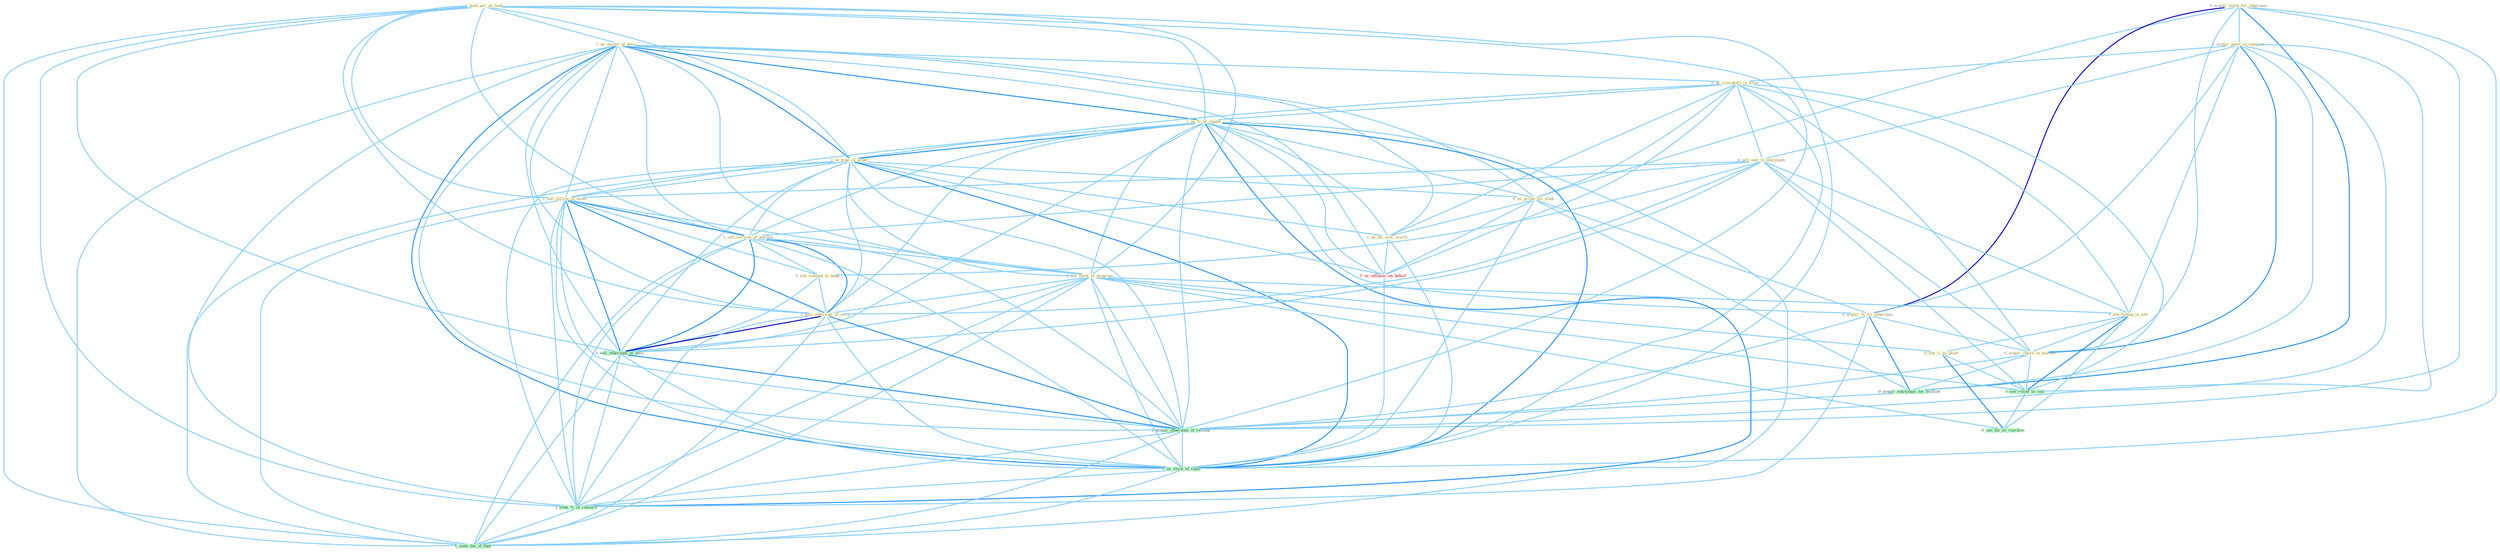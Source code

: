 Graph G{ 
    node
    [shape=polygon,style=filled,width=.5,height=.06,color="#BDFCC9",fixedsize=true,fontsize=4,
    fontcolor="#2f4f4f"];
    {node
    [color="#ffffe0", fontcolor="#8b7d6b"] "1_hold_acr_of_land " "0_acquir_stock_for_othernum " "1_us_assort_of_devic " "1_acquir_posit_in_compani " "0_us_crocidolit_in_filter " "1_us_%_of_capabl " "1_us_type_of_order " "0_sell_unit_in_entitynam " "1_sell_billion_of_asset " "1_sell_version_of_machin " "0_us_probe_for_studi " "0_acquir_%_for_othernum " "1_see_flock_of_program " "1_us_all_over_world " "0_see_footag_in_edit " "0_acquir_share_in_market " "0_see_it_as_plant " "0_sell_comput_to_bank " "1_sell_othernum_of_strip "}
{node [color="#fff0f5", fontcolor="#b22222"] "0_us_influenc_on_behalf "}
edge [color="#B0E2FF"];

	"1_hold_acr_of_land " -- "1_us_assort_of_devic " [w="1", color="#87cefa" ];
	"1_hold_acr_of_land " -- "1_us_%_of_capabl " [w="1", color="#87cefa" ];
	"1_hold_acr_of_land " -- "1_us_type_of_order " [w="1", color="#87cefa" ];
	"1_hold_acr_of_land " -- "1_sell_billion_of_asset " [w="1", color="#87cefa" ];
	"1_hold_acr_of_land " -- "1_sell_version_of_machin " [w="1", color="#87cefa" ];
	"1_hold_acr_of_land " -- "1_see_flock_of_program " [w="1", color="#87cefa" ];
	"1_hold_acr_of_land " -- "1_sell_othernum_of_strip " [w="1", color="#87cefa" ];
	"1_hold_acr_of_land " -- "1_sell_othernum_of_offic " [w="1", color="#87cefa" ];
	"1_hold_acr_of_land " -- "1_acquir_othernum_of_restaur " [w="1", color="#87cefa" ];
	"1_hold_acr_of_land " -- "1_us_stock_of_capit " [w="1", color="#87cefa" ];
	"1_hold_acr_of_land " -- "1_seek_%_of_concern " [w="1", color="#87cefa" ];
	"1_hold_acr_of_land " -- "1_seen_the_of_that " [w="1", color="#87cefa" ];
	"0_acquir_stock_for_othernum " -- "1_acquir_posit_in_compani " [w="1", color="#87cefa" ];
	"0_acquir_stock_for_othernum " -- "0_us_probe_for_studi " [w="1", color="#87cefa" ];
	"0_acquir_stock_for_othernum " -- "0_acquir_%_for_othernum " [w="3", color="#0000cd" , len=0.6];
	"0_acquir_stock_for_othernum " -- "0_acquir_share_in_market " [w="1", color="#87cefa" ];
	"0_acquir_stock_for_othernum " -- "0_acquir_entitynam_for_million " [w="2", color="#1e90ff" , len=0.8];
	"0_acquir_stock_for_othernum " -- "1_acquir_othernum_of_restaur " [w="1", color="#87cefa" ];
	"0_acquir_stock_for_othernum " -- "1_us_stock_of_capit " [w="1", color="#87cefa" ];
	"1_us_assort_of_devic " -- "0_us_crocidolit_in_filter " [w="1", color="#87cefa" ];
	"1_us_assort_of_devic " -- "1_us_%_of_capabl " [w="2", color="#1e90ff" , len=0.8];
	"1_us_assort_of_devic " -- "1_us_type_of_order " [w="2", color="#1e90ff" , len=0.8];
	"1_us_assort_of_devic " -- "1_sell_billion_of_asset " [w="1", color="#87cefa" ];
	"1_us_assort_of_devic " -- "1_sell_version_of_machin " [w="1", color="#87cefa" ];
	"1_us_assort_of_devic " -- "0_us_probe_for_studi " [w="1", color="#87cefa" ];
	"1_us_assort_of_devic " -- "1_see_flock_of_program " [w="1", color="#87cefa" ];
	"1_us_assort_of_devic " -- "1_us_all_over_world " [w="1", color="#87cefa" ];
	"1_us_assort_of_devic " -- "1_sell_othernum_of_strip " [w="1", color="#87cefa" ];
	"1_us_assort_of_devic " -- "1_sell_othernum_of_offic " [w="1", color="#87cefa" ];
	"1_us_assort_of_devic " -- "0_us_influenc_on_behalf " [w="1", color="#87cefa" ];
	"1_us_assort_of_devic " -- "1_acquir_othernum_of_restaur " [w="1", color="#87cefa" ];
	"1_us_assort_of_devic " -- "1_us_stock_of_capit " [w="2", color="#1e90ff" , len=0.8];
	"1_us_assort_of_devic " -- "1_seek_%_of_concern " [w="1", color="#87cefa" ];
	"1_us_assort_of_devic " -- "1_seen_the_of_that " [w="1", color="#87cefa" ];
	"1_acquir_posit_in_compani " -- "0_us_crocidolit_in_filter " [w="1", color="#87cefa" ];
	"1_acquir_posit_in_compani " -- "0_sell_unit_in_entitynam " [w="1", color="#87cefa" ];
	"1_acquir_posit_in_compani " -- "0_acquir_%_for_othernum " [w="1", color="#87cefa" ];
	"1_acquir_posit_in_compani " -- "0_see_footag_in_edit " [w="1", color="#87cefa" ];
	"1_acquir_posit_in_compani " -- "0_acquir_share_in_market " [w="2", color="#1e90ff" , len=0.8];
	"1_acquir_posit_in_compani " -- "0_acquir_entitynam_for_million " [w="1", color="#87cefa" ];
	"1_acquir_posit_in_compani " -- "0_see_relief_in_cost " [w="1", color="#87cefa" ];
	"1_acquir_posit_in_compani " -- "1_acquir_othernum_of_restaur " [w="1", color="#87cefa" ];
	"0_us_crocidolit_in_filter " -- "1_us_%_of_capabl " [w="1", color="#87cefa" ];
	"0_us_crocidolit_in_filter " -- "1_us_type_of_order " [w="1", color="#87cefa" ];
	"0_us_crocidolit_in_filter " -- "0_sell_unit_in_entitynam " [w="1", color="#87cefa" ];
	"0_us_crocidolit_in_filter " -- "0_us_probe_for_studi " [w="1", color="#87cefa" ];
	"0_us_crocidolit_in_filter " -- "1_us_all_over_world " [w="1", color="#87cefa" ];
	"0_us_crocidolit_in_filter " -- "0_see_footag_in_edit " [w="1", color="#87cefa" ];
	"0_us_crocidolit_in_filter " -- "0_acquir_share_in_market " [w="1", color="#87cefa" ];
	"0_us_crocidolit_in_filter " -- "0_us_influenc_on_behalf " [w="1", color="#87cefa" ];
	"0_us_crocidolit_in_filter " -- "0_see_relief_in_cost " [w="1", color="#87cefa" ];
	"0_us_crocidolit_in_filter " -- "1_us_stock_of_capit " [w="1", color="#87cefa" ];
	"1_us_%_of_capabl " -- "1_us_type_of_order " [w="2", color="#1e90ff" , len=0.8];
	"1_us_%_of_capabl " -- "1_sell_billion_of_asset " [w="1", color="#87cefa" ];
	"1_us_%_of_capabl " -- "1_sell_version_of_machin " [w="1", color="#87cefa" ];
	"1_us_%_of_capabl " -- "0_us_probe_for_studi " [w="1", color="#87cefa" ];
	"1_us_%_of_capabl " -- "0_acquir_%_for_othernum " [w="1", color="#87cefa" ];
	"1_us_%_of_capabl " -- "1_see_flock_of_program " [w="1", color="#87cefa" ];
	"1_us_%_of_capabl " -- "1_us_all_over_world " [w="1", color="#87cefa" ];
	"1_us_%_of_capabl " -- "1_sell_othernum_of_strip " [w="1", color="#87cefa" ];
	"1_us_%_of_capabl " -- "1_sell_othernum_of_offic " [w="1", color="#87cefa" ];
	"1_us_%_of_capabl " -- "0_us_influenc_on_behalf " [w="1", color="#87cefa" ];
	"1_us_%_of_capabl " -- "1_acquir_othernum_of_restaur " [w="1", color="#87cefa" ];
	"1_us_%_of_capabl " -- "1_us_stock_of_capit " [w="2", color="#1e90ff" , len=0.8];
	"1_us_%_of_capabl " -- "1_seek_%_of_concern " [w="2", color="#1e90ff" , len=0.8];
	"1_us_%_of_capabl " -- "1_seen_the_of_that " [w="1", color="#87cefa" ];
	"1_us_type_of_order " -- "1_sell_billion_of_asset " [w="1", color="#87cefa" ];
	"1_us_type_of_order " -- "1_sell_version_of_machin " [w="1", color="#87cefa" ];
	"1_us_type_of_order " -- "0_us_probe_for_studi " [w="1", color="#87cefa" ];
	"1_us_type_of_order " -- "1_see_flock_of_program " [w="1", color="#87cefa" ];
	"1_us_type_of_order " -- "1_us_all_over_world " [w="1", color="#87cefa" ];
	"1_us_type_of_order " -- "1_sell_othernum_of_strip " [w="1", color="#87cefa" ];
	"1_us_type_of_order " -- "1_sell_othernum_of_offic " [w="1", color="#87cefa" ];
	"1_us_type_of_order " -- "0_us_influenc_on_behalf " [w="1", color="#87cefa" ];
	"1_us_type_of_order " -- "1_acquir_othernum_of_restaur " [w="1", color="#87cefa" ];
	"1_us_type_of_order " -- "1_us_stock_of_capit " [w="2", color="#1e90ff" , len=0.8];
	"1_us_type_of_order " -- "1_seek_%_of_concern " [w="1", color="#87cefa" ];
	"1_us_type_of_order " -- "1_seen_the_of_that " [w="1", color="#87cefa" ];
	"0_sell_unit_in_entitynam " -- "1_sell_billion_of_asset " [w="1", color="#87cefa" ];
	"0_sell_unit_in_entitynam " -- "1_sell_version_of_machin " [w="1", color="#87cefa" ];
	"0_sell_unit_in_entitynam " -- "0_see_footag_in_edit " [w="1", color="#87cefa" ];
	"0_sell_unit_in_entitynam " -- "0_acquir_share_in_market " [w="1", color="#87cefa" ];
	"0_sell_unit_in_entitynam " -- "0_sell_comput_to_bank " [w="1", color="#87cefa" ];
	"0_sell_unit_in_entitynam " -- "1_sell_othernum_of_strip " [w="1", color="#87cefa" ];
	"0_sell_unit_in_entitynam " -- "1_sell_othernum_of_offic " [w="1", color="#87cefa" ];
	"0_sell_unit_in_entitynam " -- "0_see_relief_in_cost " [w="1", color="#87cefa" ];
	"1_sell_billion_of_asset " -- "1_sell_version_of_machin " [w="2", color="#1e90ff" , len=0.8];
	"1_sell_billion_of_asset " -- "1_see_flock_of_program " [w="1", color="#87cefa" ];
	"1_sell_billion_of_asset " -- "0_sell_comput_to_bank " [w="1", color="#87cefa" ];
	"1_sell_billion_of_asset " -- "1_sell_othernum_of_strip " [w="2", color="#1e90ff" , len=0.8];
	"1_sell_billion_of_asset " -- "1_sell_othernum_of_offic " [w="2", color="#1e90ff" , len=0.8];
	"1_sell_billion_of_asset " -- "1_acquir_othernum_of_restaur " [w="1", color="#87cefa" ];
	"1_sell_billion_of_asset " -- "1_us_stock_of_capit " [w="1", color="#87cefa" ];
	"1_sell_billion_of_asset " -- "1_seek_%_of_concern " [w="1", color="#87cefa" ];
	"1_sell_billion_of_asset " -- "1_seen_the_of_that " [w="1", color="#87cefa" ];
	"1_sell_version_of_machin " -- "1_see_flock_of_program " [w="1", color="#87cefa" ];
	"1_sell_version_of_machin " -- "0_sell_comput_to_bank " [w="1", color="#87cefa" ];
	"1_sell_version_of_machin " -- "1_sell_othernum_of_strip " [w="2", color="#1e90ff" , len=0.8];
	"1_sell_version_of_machin " -- "1_sell_othernum_of_offic " [w="2", color="#1e90ff" , len=0.8];
	"1_sell_version_of_machin " -- "1_acquir_othernum_of_restaur " [w="1", color="#87cefa" ];
	"1_sell_version_of_machin " -- "1_us_stock_of_capit " [w="1", color="#87cefa" ];
	"1_sell_version_of_machin " -- "1_seek_%_of_concern " [w="1", color="#87cefa" ];
	"1_sell_version_of_machin " -- "1_seen_the_of_that " [w="1", color="#87cefa" ];
	"0_us_probe_for_studi " -- "0_acquir_%_for_othernum " [w="1", color="#87cefa" ];
	"0_us_probe_for_studi " -- "1_us_all_over_world " [w="1", color="#87cefa" ];
	"0_us_probe_for_studi " -- "0_acquir_entitynam_for_million " [w="1", color="#87cefa" ];
	"0_us_probe_for_studi " -- "0_us_influenc_on_behalf " [w="1", color="#87cefa" ];
	"0_us_probe_for_studi " -- "1_us_stock_of_capit " [w="1", color="#87cefa" ];
	"0_acquir_%_for_othernum " -- "0_acquir_share_in_market " [w="1", color="#87cefa" ];
	"0_acquir_%_for_othernum " -- "0_acquir_entitynam_for_million " [w="2", color="#1e90ff" , len=0.8];
	"0_acquir_%_for_othernum " -- "1_acquir_othernum_of_restaur " [w="1", color="#87cefa" ];
	"0_acquir_%_for_othernum " -- "1_seek_%_of_concern " [w="1", color="#87cefa" ];
	"1_see_flock_of_program " -- "0_see_footag_in_edit " [w="1", color="#87cefa" ];
	"1_see_flock_of_program " -- "0_see_it_as_plant " [w="1", color="#87cefa" ];
	"1_see_flock_of_program " -- "1_sell_othernum_of_strip " [w="1", color="#87cefa" ];
	"1_see_flock_of_program " -- "1_sell_othernum_of_offic " [w="1", color="#87cefa" ];
	"1_see_flock_of_program " -- "0_see_relief_in_cost " [w="1", color="#87cefa" ];
	"1_see_flock_of_program " -- "0_see_thi_as_reaction " [w="1", color="#87cefa" ];
	"1_see_flock_of_program " -- "1_acquir_othernum_of_restaur " [w="1", color="#87cefa" ];
	"1_see_flock_of_program " -- "1_us_stock_of_capit " [w="1", color="#87cefa" ];
	"1_see_flock_of_program " -- "1_seek_%_of_concern " [w="1", color="#87cefa" ];
	"1_see_flock_of_program " -- "1_seen_the_of_that " [w="1", color="#87cefa" ];
	"1_us_all_over_world " -- "0_us_influenc_on_behalf " [w="1", color="#87cefa" ];
	"1_us_all_over_world " -- "1_us_stock_of_capit " [w="1", color="#87cefa" ];
	"0_see_footag_in_edit " -- "0_acquir_share_in_market " [w="1", color="#87cefa" ];
	"0_see_footag_in_edit " -- "0_see_it_as_plant " [w="1", color="#87cefa" ];
	"0_see_footag_in_edit " -- "0_see_relief_in_cost " [w="2", color="#1e90ff" , len=0.8];
	"0_see_footag_in_edit " -- "0_see_thi_as_reaction " [w="1", color="#87cefa" ];
	"0_acquir_share_in_market " -- "0_acquir_entitynam_for_million " [w="1", color="#87cefa" ];
	"0_acquir_share_in_market " -- "0_see_relief_in_cost " [w="1", color="#87cefa" ];
	"0_acquir_share_in_market " -- "1_acquir_othernum_of_restaur " [w="1", color="#87cefa" ];
	"0_see_it_as_plant " -- "0_see_relief_in_cost " [w="1", color="#87cefa" ];
	"0_see_it_as_plant " -- "0_see_thi_as_reaction " [w="2", color="#1e90ff" , len=0.8];
	"0_sell_comput_to_bank " -- "1_sell_othernum_of_strip " [w="1", color="#87cefa" ];
	"0_sell_comput_to_bank " -- "1_sell_othernum_of_offic " [w="1", color="#87cefa" ];
	"1_sell_othernum_of_strip " -- "1_sell_othernum_of_offic " [w="3", color="#0000cd" , len=0.6];
	"1_sell_othernum_of_strip " -- "1_acquir_othernum_of_restaur " [w="2", color="#1e90ff" , len=0.8];
	"1_sell_othernum_of_strip " -- "1_us_stock_of_capit " [w="1", color="#87cefa" ];
	"1_sell_othernum_of_strip " -- "1_seek_%_of_concern " [w="1", color="#87cefa" ];
	"1_sell_othernum_of_strip " -- "1_seen_the_of_that " [w="1", color="#87cefa" ];
	"0_acquir_entitynam_for_million " -- "1_acquir_othernum_of_restaur " [w="1", color="#87cefa" ];
	"1_sell_othernum_of_offic " -- "1_acquir_othernum_of_restaur " [w="2", color="#1e90ff" , len=0.8];
	"1_sell_othernum_of_offic " -- "1_us_stock_of_capit " [w="1", color="#87cefa" ];
	"1_sell_othernum_of_offic " -- "1_seek_%_of_concern " [w="1", color="#87cefa" ];
	"1_sell_othernum_of_offic " -- "1_seen_the_of_that " [w="1", color="#87cefa" ];
	"0_us_influenc_on_behalf " -- "1_us_stock_of_capit " [w="1", color="#87cefa" ];
	"0_see_relief_in_cost " -- "0_see_thi_as_reaction " [w="1", color="#87cefa" ];
	"1_acquir_othernum_of_restaur " -- "1_us_stock_of_capit " [w="1", color="#87cefa" ];
	"1_acquir_othernum_of_restaur " -- "1_seek_%_of_concern " [w="1", color="#87cefa" ];
	"1_acquir_othernum_of_restaur " -- "1_seen_the_of_that " [w="1", color="#87cefa" ];
	"1_us_stock_of_capit " -- "1_seek_%_of_concern " [w="1", color="#87cefa" ];
	"1_us_stock_of_capit " -- "1_seen_the_of_that " [w="1", color="#87cefa" ];
	"1_seek_%_of_concern " -- "1_seen_the_of_that " [w="1", color="#87cefa" ];
}